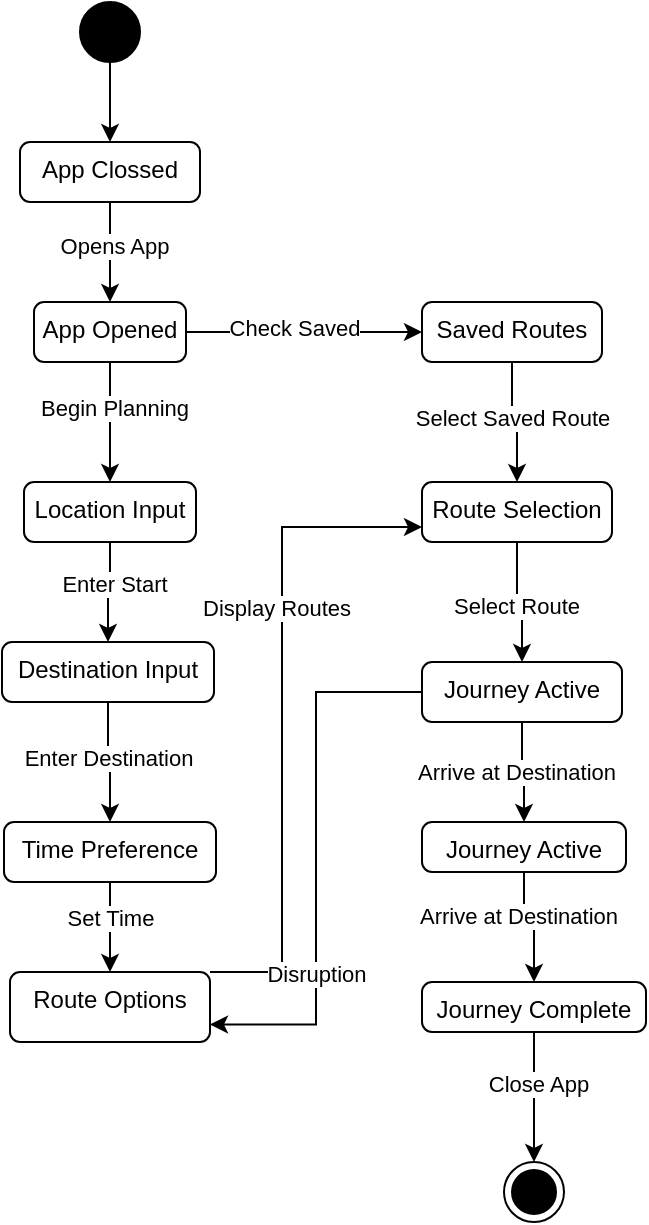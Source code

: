 <mxfile version="27.0.2">
  <diagram name="Page-1" id="1IHqY2q4HNXBK8YGIGw1">
    <mxGraphModel dx="640" dy="783" grid="1" gridSize="10" guides="1" tooltips="1" connect="1" arrows="1" fold="1" page="1" pageScale="1" pageWidth="827" pageHeight="1169" math="0" shadow="0">
      <root>
        <mxCell id="0" />
        <mxCell id="1" parent="0" />
        <mxCell id="COIA-dCfh3c7JLxxRl7p-8" style="edgeStyle=orthogonalEdgeStyle;rounded=0;orthogonalLoop=1;jettySize=auto;html=1;exitX=0.5;exitY=1;exitDx=0;exitDy=0;entryX=0.5;entryY=0;entryDx=0;entryDy=0;" edge="1" parent="1" source="COIA-dCfh3c7JLxxRl7p-1" target="COIA-dCfh3c7JLxxRl7p-2">
          <mxGeometry relative="1" as="geometry" />
        </mxCell>
        <mxCell id="COIA-dCfh3c7JLxxRl7p-1" value="" style="ellipse;fillColor=strokeColor;html=1;" vertex="1" parent="1">
          <mxGeometry x="399" y="80" width="30" height="30" as="geometry" />
        </mxCell>
        <mxCell id="COIA-dCfh3c7JLxxRl7p-9" style="edgeStyle=orthogonalEdgeStyle;rounded=0;orthogonalLoop=1;jettySize=auto;html=1;exitX=0.5;exitY=1;exitDx=0;exitDy=0;entryX=0.5;entryY=0;entryDx=0;entryDy=0;" edge="1" parent="1" source="COIA-dCfh3c7JLxxRl7p-2" target="COIA-dCfh3c7JLxxRl7p-3">
          <mxGeometry relative="1" as="geometry" />
        </mxCell>
        <mxCell id="COIA-dCfh3c7JLxxRl7p-10" value="Opens App" style="edgeLabel;html=1;align=center;verticalAlign=middle;resizable=0;points=[];" vertex="1" connectable="0" parent="COIA-dCfh3c7JLxxRl7p-9">
          <mxGeometry x="-0.15" y="2" relative="1" as="geometry">
            <mxPoint as="offset" />
          </mxGeometry>
        </mxCell>
        <mxCell id="COIA-dCfh3c7JLxxRl7p-2" value="App Clossed" style="html=1;align=center;verticalAlign=top;rounded=1;absoluteArcSize=1;arcSize=10;dashed=0;whiteSpace=wrap;" vertex="1" parent="1">
          <mxGeometry x="369" y="150" width="90" height="30" as="geometry" />
        </mxCell>
        <mxCell id="COIA-dCfh3c7JLxxRl7p-11" style="edgeStyle=orthogonalEdgeStyle;rounded=0;orthogonalLoop=1;jettySize=auto;html=1;exitX=0.5;exitY=1;exitDx=0;exitDy=0;entryX=0.5;entryY=0;entryDx=0;entryDy=0;" edge="1" parent="1" source="COIA-dCfh3c7JLxxRl7p-3" target="COIA-dCfh3c7JLxxRl7p-5">
          <mxGeometry relative="1" as="geometry" />
        </mxCell>
        <mxCell id="COIA-dCfh3c7JLxxRl7p-12" value="Begin Planning" style="edgeLabel;html=1;align=center;verticalAlign=middle;resizable=0;points=[];" vertex="1" connectable="0" parent="COIA-dCfh3c7JLxxRl7p-11">
          <mxGeometry x="-0.25" y="2" relative="1" as="geometry">
            <mxPoint as="offset" />
          </mxGeometry>
        </mxCell>
        <mxCell id="COIA-dCfh3c7JLxxRl7p-13" style="edgeStyle=orthogonalEdgeStyle;rounded=0;orthogonalLoop=1;jettySize=auto;html=1;exitX=1;exitY=0.5;exitDx=0;exitDy=0;entryX=0;entryY=0.5;entryDx=0;entryDy=0;" edge="1" parent="1" source="COIA-dCfh3c7JLxxRl7p-3" target="COIA-dCfh3c7JLxxRl7p-4">
          <mxGeometry relative="1" as="geometry" />
        </mxCell>
        <mxCell id="COIA-dCfh3c7JLxxRl7p-14" value="Check Saved" style="edgeLabel;html=1;align=center;verticalAlign=middle;resizable=0;points=[];" vertex="1" connectable="0" parent="COIA-dCfh3c7JLxxRl7p-13">
          <mxGeometry x="-0.085" y="2" relative="1" as="geometry">
            <mxPoint as="offset" />
          </mxGeometry>
        </mxCell>
        <mxCell id="COIA-dCfh3c7JLxxRl7p-3" value="App Opened" style="html=1;align=center;verticalAlign=top;rounded=1;absoluteArcSize=1;arcSize=10;dashed=0;whiteSpace=wrap;" vertex="1" parent="1">
          <mxGeometry x="376" y="230" width="76" height="30" as="geometry" />
        </mxCell>
        <mxCell id="COIA-dCfh3c7JLxxRl7p-15" style="edgeStyle=orthogonalEdgeStyle;rounded=0;orthogonalLoop=1;jettySize=auto;html=1;exitX=0.5;exitY=1;exitDx=0;exitDy=0;entryX=0.5;entryY=0;entryDx=0;entryDy=0;" edge="1" parent="1" source="COIA-dCfh3c7JLxxRl7p-4" target="COIA-dCfh3c7JLxxRl7p-7">
          <mxGeometry relative="1" as="geometry" />
        </mxCell>
        <mxCell id="COIA-dCfh3c7JLxxRl7p-16" value="Select Saved Route" style="edgeLabel;html=1;align=center;verticalAlign=middle;resizable=0;points=[];" vertex="1" connectable="0" parent="COIA-dCfh3c7JLxxRl7p-15">
          <mxGeometry x="-0.12" relative="1" as="geometry">
            <mxPoint as="offset" />
          </mxGeometry>
        </mxCell>
        <mxCell id="COIA-dCfh3c7JLxxRl7p-4" value="Saved Routes" style="html=1;align=center;verticalAlign=top;rounded=1;absoluteArcSize=1;arcSize=10;dashed=0;whiteSpace=wrap;" vertex="1" parent="1">
          <mxGeometry x="570" y="230" width="90" height="30" as="geometry" />
        </mxCell>
        <mxCell id="COIA-dCfh3c7JLxxRl7p-19" style="edgeStyle=orthogonalEdgeStyle;rounded=0;orthogonalLoop=1;jettySize=auto;html=1;exitX=0.5;exitY=1;exitDx=0;exitDy=0;entryX=0.5;entryY=0;entryDx=0;entryDy=0;" edge="1" parent="1" source="COIA-dCfh3c7JLxxRl7p-5" target="COIA-dCfh3c7JLxxRl7p-6">
          <mxGeometry relative="1" as="geometry" />
        </mxCell>
        <mxCell id="COIA-dCfh3c7JLxxRl7p-20" value="Enter Start" style="edgeLabel;html=1;align=center;verticalAlign=middle;resizable=0;points=[];" vertex="1" connectable="0" parent="COIA-dCfh3c7JLxxRl7p-19">
          <mxGeometry x="-0.196" y="2" relative="1" as="geometry">
            <mxPoint as="offset" />
          </mxGeometry>
        </mxCell>
        <mxCell id="COIA-dCfh3c7JLxxRl7p-5" value="Location Input" style="html=1;align=center;verticalAlign=top;rounded=1;absoluteArcSize=1;arcSize=10;dashed=0;whiteSpace=wrap;" vertex="1" parent="1">
          <mxGeometry x="371" y="320" width="86" height="30" as="geometry" />
        </mxCell>
        <mxCell id="COIA-dCfh3c7JLxxRl7p-21" style="edgeStyle=orthogonalEdgeStyle;rounded=0;orthogonalLoop=1;jettySize=auto;html=1;exitX=0.5;exitY=1;exitDx=0;exitDy=0;entryX=0.5;entryY=0;entryDx=0;entryDy=0;" edge="1" parent="1" source="COIA-dCfh3c7JLxxRl7p-6" target="COIA-dCfh3c7JLxxRl7p-17">
          <mxGeometry relative="1" as="geometry" />
        </mxCell>
        <mxCell id="COIA-dCfh3c7JLxxRl7p-22" value="Enter Destination" style="edgeLabel;html=1;align=center;verticalAlign=middle;resizable=0;points=[];" vertex="1" connectable="0" parent="COIA-dCfh3c7JLxxRl7p-21">
          <mxGeometry x="-0.082" relative="1" as="geometry">
            <mxPoint as="offset" />
          </mxGeometry>
        </mxCell>
        <mxCell id="COIA-dCfh3c7JLxxRl7p-6" value="Destination Input" style="html=1;align=center;verticalAlign=top;rounded=1;absoluteArcSize=1;arcSize=10;dashed=0;whiteSpace=wrap;" vertex="1" parent="1">
          <mxGeometry x="360" y="400" width="106" height="30" as="geometry" />
        </mxCell>
        <mxCell id="COIA-dCfh3c7JLxxRl7p-31" style="edgeStyle=orthogonalEdgeStyle;rounded=0;orthogonalLoop=1;jettySize=auto;html=1;exitX=0.5;exitY=1;exitDx=0;exitDy=0;entryX=0.5;entryY=0;entryDx=0;entryDy=0;" edge="1" parent="1" source="COIA-dCfh3c7JLxxRl7p-7" target="COIA-dCfh3c7JLxxRl7p-27">
          <mxGeometry relative="1" as="geometry" />
        </mxCell>
        <mxCell id="COIA-dCfh3c7JLxxRl7p-32" value="Select Route" style="edgeLabel;html=1;align=center;verticalAlign=middle;resizable=0;points=[];" vertex="1" connectable="0" parent="COIA-dCfh3c7JLxxRl7p-31">
          <mxGeometry x="-0.04" y="-2" relative="1" as="geometry">
            <mxPoint x="-1" as="offset" />
          </mxGeometry>
        </mxCell>
        <mxCell id="COIA-dCfh3c7JLxxRl7p-7" value="Route Selection" style="html=1;align=center;verticalAlign=top;rounded=1;absoluteArcSize=1;arcSize=10;dashed=0;whiteSpace=wrap;" vertex="1" parent="1">
          <mxGeometry x="570" y="320" width="95" height="30" as="geometry" />
        </mxCell>
        <mxCell id="COIA-dCfh3c7JLxxRl7p-23" style="edgeStyle=orthogonalEdgeStyle;rounded=0;orthogonalLoop=1;jettySize=auto;html=1;exitX=0.5;exitY=1;exitDx=0;exitDy=0;entryX=0.5;entryY=0;entryDx=0;entryDy=0;" edge="1" parent="1" source="COIA-dCfh3c7JLxxRl7p-17" target="COIA-dCfh3c7JLxxRl7p-18">
          <mxGeometry relative="1" as="geometry" />
        </mxCell>
        <mxCell id="COIA-dCfh3c7JLxxRl7p-24" value="Set Time" style="edgeLabel;html=1;align=center;verticalAlign=middle;resizable=0;points=[];" vertex="1" connectable="0" parent="COIA-dCfh3c7JLxxRl7p-23">
          <mxGeometry x="-0.2" relative="1" as="geometry">
            <mxPoint as="offset" />
          </mxGeometry>
        </mxCell>
        <mxCell id="COIA-dCfh3c7JLxxRl7p-17" value="Time Preference" style="html=1;align=center;verticalAlign=top;rounded=1;absoluteArcSize=1;arcSize=10;dashed=0;whiteSpace=wrap;" vertex="1" parent="1">
          <mxGeometry x="361" y="490" width="106" height="30" as="geometry" />
        </mxCell>
        <mxCell id="COIA-dCfh3c7JLxxRl7p-25" style="edgeStyle=orthogonalEdgeStyle;rounded=0;orthogonalLoop=1;jettySize=auto;html=1;exitX=1;exitY=0;exitDx=0;exitDy=0;entryX=0;entryY=0.75;entryDx=0;entryDy=0;" edge="1" parent="1" source="COIA-dCfh3c7JLxxRl7p-18" target="COIA-dCfh3c7JLxxRl7p-7">
          <mxGeometry relative="1" as="geometry">
            <Array as="points">
              <mxPoint x="500" y="565" />
              <mxPoint x="500" y="343" />
            </Array>
          </mxGeometry>
        </mxCell>
        <mxCell id="COIA-dCfh3c7JLxxRl7p-26" value="Display Routes" style="edgeLabel;html=1;align=center;verticalAlign=middle;resizable=0;points=[];" vertex="1" connectable="0" parent="COIA-dCfh3c7JLxxRl7p-25">
          <mxGeometry x="0.32" y="3" relative="1" as="geometry">
            <mxPoint y="-1" as="offset" />
          </mxGeometry>
        </mxCell>
        <mxCell id="COIA-dCfh3c7JLxxRl7p-18" value="Route Options" style="html=1;align=center;verticalAlign=top;rounded=1;absoluteArcSize=1;arcSize=10;dashed=0;whiteSpace=wrap;" vertex="1" parent="1">
          <mxGeometry x="364" y="565" width="100" height="35" as="geometry" />
        </mxCell>
        <mxCell id="COIA-dCfh3c7JLxxRl7p-33" style="edgeStyle=orthogonalEdgeStyle;rounded=0;orthogonalLoop=1;jettySize=auto;html=1;exitX=0;exitY=0.5;exitDx=0;exitDy=0;entryX=1;entryY=0.75;entryDx=0;entryDy=0;" edge="1" parent="1" source="COIA-dCfh3c7JLxxRl7p-27" target="COIA-dCfh3c7JLxxRl7p-18">
          <mxGeometry relative="1" as="geometry" />
        </mxCell>
        <mxCell id="COIA-dCfh3c7JLxxRl7p-34" value="Disruption" style="edgeLabel;html=1;align=center;verticalAlign=middle;resizable=0;points=[];" vertex="1" connectable="0" parent="COIA-dCfh3c7JLxxRl7p-33">
          <mxGeometry x="0.421" relative="1" as="geometry">
            <mxPoint as="offset" />
          </mxGeometry>
        </mxCell>
        <mxCell id="COIA-dCfh3c7JLxxRl7p-35" style="edgeStyle=orthogonalEdgeStyle;rounded=0;orthogonalLoop=1;jettySize=auto;html=1;exitX=0.5;exitY=1;exitDx=0;exitDy=0;entryX=0.5;entryY=0;entryDx=0;entryDy=0;" edge="1" parent="1" source="COIA-dCfh3c7JLxxRl7p-27" target="COIA-dCfh3c7JLxxRl7p-28">
          <mxGeometry relative="1" as="geometry" />
        </mxCell>
        <mxCell id="COIA-dCfh3c7JLxxRl7p-36" value="Arrive at Destination" style="edgeLabel;html=1;align=center;verticalAlign=middle;resizable=0;points=[];" vertex="1" connectable="0" parent="COIA-dCfh3c7JLxxRl7p-35">
          <mxGeometry x="-0.049" y="-3" relative="1" as="geometry">
            <mxPoint as="offset" />
          </mxGeometry>
        </mxCell>
        <mxCell id="COIA-dCfh3c7JLxxRl7p-27" value="Journey Active" style="html=1;align=center;verticalAlign=top;rounded=1;absoluteArcSize=1;arcSize=10;dashed=0;whiteSpace=wrap;" vertex="1" parent="1">
          <mxGeometry x="570" y="410" width="100" height="30" as="geometry" />
        </mxCell>
        <mxCell id="COIA-dCfh3c7JLxxRl7p-37" style="edgeStyle=orthogonalEdgeStyle;rounded=0;orthogonalLoop=1;jettySize=auto;html=1;exitX=0.5;exitY=1;exitDx=0;exitDy=0;entryX=0.5;entryY=0;entryDx=0;entryDy=0;" edge="1" parent="1" source="COIA-dCfh3c7JLxxRl7p-28" target="COIA-dCfh3c7JLxxRl7p-29">
          <mxGeometry relative="1" as="geometry" />
        </mxCell>
        <mxCell id="COIA-dCfh3c7JLxxRl7p-38" value="Arrive at Destination" style="edgeLabel;html=1;align=center;verticalAlign=middle;resizable=0;points=[];" vertex="1" connectable="0" parent="COIA-dCfh3c7JLxxRl7p-37">
          <mxGeometry x="-0.275" y="-3" relative="1" as="geometry">
            <mxPoint as="offset" />
          </mxGeometry>
        </mxCell>
        <mxCell id="COIA-dCfh3c7JLxxRl7p-28" value="Journey Active" style="html=1;align=center;verticalAlign=top;rounded=1;absoluteArcSize=1;arcSize=10;dashed=0;whiteSpace=wrap;" vertex="1" parent="1">
          <mxGeometry x="570" y="490" width="102" height="25" as="geometry" />
        </mxCell>
        <mxCell id="COIA-dCfh3c7JLxxRl7p-40" style="edgeStyle=orthogonalEdgeStyle;rounded=0;orthogonalLoop=1;jettySize=auto;html=1;exitX=0.5;exitY=1;exitDx=0;exitDy=0;entryX=0.5;entryY=0;entryDx=0;entryDy=0;" edge="1" parent="1" source="COIA-dCfh3c7JLxxRl7p-29" target="COIA-dCfh3c7JLxxRl7p-30">
          <mxGeometry relative="1" as="geometry" />
        </mxCell>
        <mxCell id="COIA-dCfh3c7JLxxRl7p-41" value="Close App" style="edgeLabel;html=1;align=center;verticalAlign=middle;resizable=0;points=[];" vertex="1" connectable="0" parent="COIA-dCfh3c7JLxxRl7p-40">
          <mxGeometry x="-0.215" y="2" relative="1" as="geometry">
            <mxPoint as="offset" />
          </mxGeometry>
        </mxCell>
        <mxCell id="COIA-dCfh3c7JLxxRl7p-29" value="Journey Complete" style="html=1;align=center;verticalAlign=top;rounded=1;absoluteArcSize=1;arcSize=10;dashed=0;whiteSpace=wrap;" vertex="1" parent="1">
          <mxGeometry x="570" y="570" width="112" height="25" as="geometry" />
        </mxCell>
        <mxCell id="COIA-dCfh3c7JLxxRl7p-30" value="" style="ellipse;html=1;shape=endState;fillColor=strokeColor;" vertex="1" parent="1">
          <mxGeometry x="611" y="660" width="30" height="30" as="geometry" />
        </mxCell>
      </root>
    </mxGraphModel>
  </diagram>
</mxfile>

